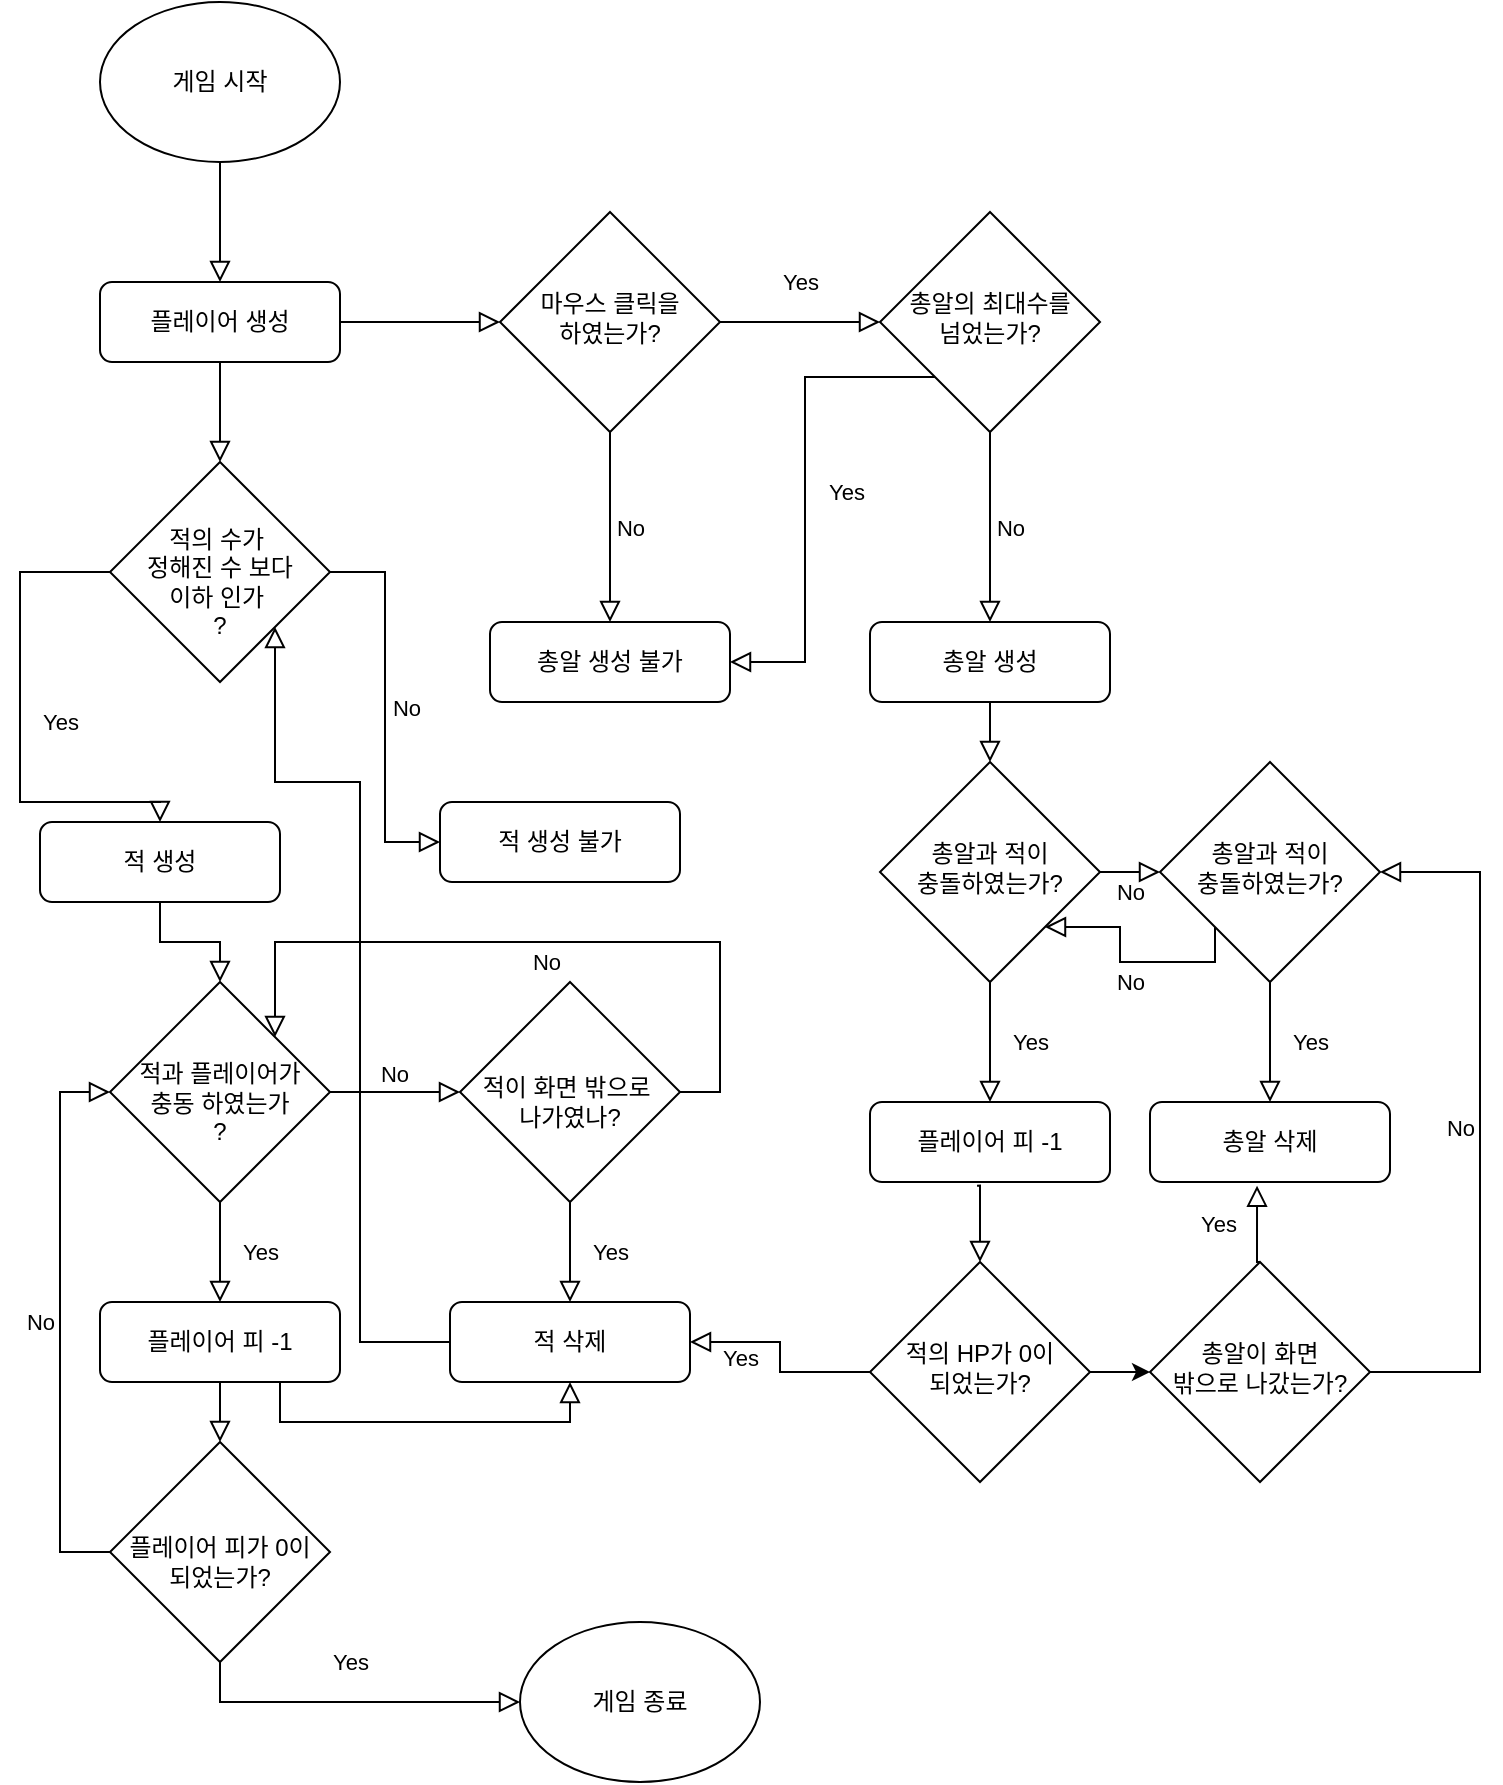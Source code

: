 <mxfile version="13.9.9" type="device"><diagram id="C5RBs43oDa-KdzZeNtuy" name="Page-1"><mxGraphModel dx="2105" dy="2117" grid="1" gridSize="10" guides="1" tooltips="1" connect="1" arrows="1" fold="1" page="1" pageScale="1" pageWidth="827" pageHeight="1169" math="0" shadow="0"><root><mxCell id="WIyWlLk6GJQsqaUBKTNV-0"/><mxCell id="WIyWlLk6GJQsqaUBKTNV-1" parent="WIyWlLk6GJQsqaUBKTNV-0"/><mxCell id="WIyWlLk6GJQsqaUBKTNV-2" value="" style="rounded=0;html=1;jettySize=auto;orthogonalLoop=1;fontSize=11;endArrow=block;endFill=0;endSize=8;strokeWidth=1;shadow=0;labelBackgroundColor=none;edgeStyle=orthogonalEdgeStyle;entryX=0.5;entryY=0;entryDx=0;entryDy=0;exitX=0.5;exitY=1;exitDx=0;exitDy=0;" parent="WIyWlLk6GJQsqaUBKTNV-1" source="zrLBA84n6FXJYGgt8Wjn-4" target="WIyWlLk6GJQsqaUBKTNV-7" edge="1"><mxGeometry relative="1" as="geometry"><mxPoint x="80" y="50" as="sourcePoint"/></mxGeometry></mxCell><mxCell id="WIyWlLk6GJQsqaUBKTNV-7" value="플레이어 생성" style="rounded=1;whiteSpace=wrap;html=1;fontSize=12;glass=0;strokeWidth=1;shadow=0;" parent="WIyWlLk6GJQsqaUBKTNV-1" vertex="1"><mxGeometry x="20" y="110" width="120" height="40" as="geometry"/></mxCell><mxCell id="zrLBA84n6FXJYGgt8Wjn-2" value="적 생성" style="rounded=1;whiteSpace=wrap;html=1;fontSize=12;glass=0;strokeWidth=1;shadow=0;" vertex="1" parent="WIyWlLk6GJQsqaUBKTNV-1"><mxGeometry x="-10" y="380" width="120" height="40" as="geometry"/></mxCell><mxCell id="zrLBA84n6FXJYGgt8Wjn-4" value="게임 시작" style="ellipse;whiteSpace=wrap;html=1;" vertex="1" parent="WIyWlLk6GJQsqaUBKTNV-1"><mxGeometry x="20" y="-30" width="120" height="80" as="geometry"/></mxCell><mxCell id="zrLBA84n6FXJYGgt8Wjn-8" value="Yes" style="rounded=0;html=1;jettySize=auto;orthogonalLoop=1;fontSize=11;endArrow=block;endFill=0;endSize=8;strokeWidth=1;shadow=0;labelBackgroundColor=none;edgeStyle=orthogonalEdgeStyle;entryX=0.5;entryY=0;entryDx=0;entryDy=0;exitX=0;exitY=0.5;exitDx=0;exitDy=0;" edge="1" parent="WIyWlLk6GJQsqaUBKTNV-1" source="zrLBA84n6FXJYGgt8Wjn-9" target="zrLBA84n6FXJYGgt8Wjn-2"><mxGeometry y="20" relative="1" as="geometry"><mxPoint as="offset"/><mxPoint x="130" y="300" as="targetPoint"/><Array as="points"><mxPoint x="-20" y="255"/><mxPoint x="-20" y="370"/><mxPoint x="50" y="370"/></Array></mxGeometry></mxCell><mxCell id="zrLBA84n6FXJYGgt8Wjn-9" value="&lt;br&gt;적의 수가&amp;nbsp;&lt;br&gt;정해진 수 보다&lt;br&gt;이하 인가&amp;nbsp;&lt;br&gt;?" style="rhombus;whiteSpace=wrap;html=1;shadow=0;fontFamily=Helvetica;fontSize=12;align=center;strokeWidth=1;spacing=6;spacingTop=-4;" vertex="1" parent="WIyWlLk6GJQsqaUBKTNV-1"><mxGeometry x="25" y="200" width="110" height="110" as="geometry"/></mxCell><mxCell id="zrLBA84n6FXJYGgt8Wjn-13" value="" style="rounded=0;html=1;jettySize=auto;orthogonalLoop=1;fontSize=11;endArrow=block;endFill=0;endSize=8;strokeWidth=1;shadow=0;labelBackgroundColor=none;edgeStyle=orthogonalEdgeStyle;entryX=0.5;entryY=0;entryDx=0;entryDy=0;exitX=0.5;exitY=1;exitDx=0;exitDy=0;" edge="1" parent="WIyWlLk6GJQsqaUBKTNV-1" source="WIyWlLk6GJQsqaUBKTNV-7" target="zrLBA84n6FXJYGgt8Wjn-9"><mxGeometry relative="1" as="geometry"><mxPoint x="90" y="70" as="sourcePoint"/><mxPoint x="90" y="120" as="targetPoint"/></mxGeometry></mxCell><mxCell id="zrLBA84n6FXJYGgt8Wjn-15" value="적 생성 불가" style="rounded=1;whiteSpace=wrap;html=1;fontSize=12;glass=0;strokeWidth=1;shadow=0;" vertex="1" parent="WIyWlLk6GJQsqaUBKTNV-1"><mxGeometry x="190" y="370" width="120" height="40" as="geometry"/></mxCell><mxCell id="zrLBA84n6FXJYGgt8Wjn-16" value="No" style="edgeStyle=orthogonalEdgeStyle;rounded=0;html=1;jettySize=auto;orthogonalLoop=1;fontSize=11;endArrow=block;endFill=0;endSize=8;strokeWidth=1;shadow=0;labelBackgroundColor=none;exitX=1;exitY=0.5;exitDx=0;exitDy=0;entryX=0;entryY=0.5;entryDx=0;entryDy=0;" edge="1" parent="WIyWlLk6GJQsqaUBKTNV-1" source="zrLBA84n6FXJYGgt8Wjn-9" target="zrLBA84n6FXJYGgt8Wjn-15"><mxGeometry y="10" relative="1" as="geometry"><mxPoint as="offset"/><mxPoint x="670" y="220" as="sourcePoint"/><mxPoint x="190" y="260" as="targetPoint"/><Array as="points"/></mxGeometry></mxCell><mxCell id="zrLBA84n6FXJYGgt8Wjn-18" value="Yes" style="rounded=0;html=1;jettySize=auto;orthogonalLoop=1;fontSize=11;endArrow=block;endFill=0;endSize=8;strokeWidth=1;shadow=0;labelBackgroundColor=none;edgeStyle=orthogonalEdgeStyle;exitX=1;exitY=0.5;exitDx=0;exitDy=0;entryX=0;entryY=0.5;entryDx=0;entryDy=0;" edge="1" parent="WIyWlLk6GJQsqaUBKTNV-1" source="zrLBA84n6FXJYGgt8Wjn-19" target="zrLBA84n6FXJYGgt8Wjn-56"><mxGeometry y="20" relative="1" as="geometry"><mxPoint as="offset"/><mxPoint x="400" y="130" as="targetPoint"/><Array as="points"/></mxGeometry></mxCell><mxCell id="zrLBA84n6FXJYGgt8Wjn-19" value="마우스 클릭을&lt;br&gt;하였는가?" style="rhombus;whiteSpace=wrap;html=1;shadow=0;fontFamily=Helvetica;fontSize=12;align=center;strokeWidth=1;spacing=6;spacingTop=-4;" vertex="1" parent="WIyWlLk6GJQsqaUBKTNV-1"><mxGeometry x="220" y="75" width="110" height="110" as="geometry"/></mxCell><mxCell id="zrLBA84n6FXJYGgt8Wjn-20" value="No" style="edgeStyle=orthogonalEdgeStyle;rounded=0;html=1;jettySize=auto;orthogonalLoop=1;fontSize=11;endArrow=block;endFill=0;endSize=8;strokeWidth=1;shadow=0;labelBackgroundColor=none;exitX=0.5;exitY=1;exitDx=0;exitDy=0;entryX=0.5;entryY=0;entryDx=0;entryDy=0;" edge="1" parent="WIyWlLk6GJQsqaUBKTNV-1" source="zrLBA84n6FXJYGgt8Wjn-19" target="zrLBA84n6FXJYGgt8Wjn-24"><mxGeometry y="10" relative="1" as="geometry"><mxPoint as="offset"/><mxPoint x="680" y="230" as="sourcePoint"/><mxPoint x="275" y="280" as="targetPoint"/><Array as="points"/></mxGeometry></mxCell><mxCell id="zrLBA84n6FXJYGgt8Wjn-23" value="" style="rounded=0;html=1;jettySize=auto;orthogonalLoop=1;fontSize=11;endArrow=block;endFill=0;endSize=8;strokeWidth=1;shadow=0;labelBackgroundColor=none;edgeStyle=orthogonalEdgeStyle;entryX=0;entryY=0.5;entryDx=0;entryDy=0;exitX=1;exitY=0.5;exitDx=0;exitDy=0;" edge="1" parent="WIyWlLk6GJQsqaUBKTNV-1" source="WIyWlLk6GJQsqaUBKTNV-7" target="zrLBA84n6FXJYGgt8Wjn-19"><mxGeometry relative="1" as="geometry"><mxPoint x="90" y="160" as="sourcePoint"/><mxPoint x="90" y="210" as="targetPoint"/></mxGeometry></mxCell><mxCell id="zrLBA84n6FXJYGgt8Wjn-24" value="총알 생성 불가" style="rounded=1;whiteSpace=wrap;html=1;fontSize=12;glass=0;strokeWidth=1;shadow=0;" vertex="1" parent="WIyWlLk6GJQsqaUBKTNV-1"><mxGeometry x="215" y="280" width="120" height="40" as="geometry"/></mxCell><mxCell id="zrLBA84n6FXJYGgt8Wjn-25" value="총알 생성" style="rounded=1;whiteSpace=wrap;html=1;fontSize=12;glass=0;strokeWidth=1;shadow=0;" vertex="1" parent="WIyWlLk6GJQsqaUBKTNV-1"><mxGeometry x="405" y="280" width="120" height="40" as="geometry"/></mxCell><mxCell id="zrLBA84n6FXJYGgt8Wjn-28" value="Yes" style="rounded=0;html=1;jettySize=auto;orthogonalLoop=1;fontSize=11;endArrow=block;endFill=0;endSize=8;strokeWidth=1;shadow=0;labelBackgroundColor=none;edgeStyle=orthogonalEdgeStyle;exitX=0.5;exitY=1;exitDx=0;exitDy=0;entryX=0.5;entryY=0;entryDx=0;entryDy=0;" edge="1" parent="WIyWlLk6GJQsqaUBKTNV-1" source="zrLBA84n6FXJYGgt8Wjn-29" target="zrLBA84n6FXJYGgt8Wjn-32"><mxGeometry y="20" relative="1" as="geometry"><mxPoint as="offset"/><mxPoint x="80" y="630" as="targetPoint"/><Array as="points"/></mxGeometry></mxCell><mxCell id="zrLBA84n6FXJYGgt8Wjn-29" value="&lt;br&gt;적과 플레이어가&lt;br&gt;충동 하였는가&lt;br&gt;?" style="rhombus;whiteSpace=wrap;html=1;shadow=0;fontFamily=Helvetica;fontSize=12;align=center;strokeWidth=1;spacing=6;spacingTop=-4;" vertex="1" parent="WIyWlLk6GJQsqaUBKTNV-1"><mxGeometry x="25" y="460" width="110" height="110" as="geometry"/></mxCell><mxCell id="zrLBA84n6FXJYGgt8Wjn-30" value="No" style="edgeStyle=orthogonalEdgeStyle;rounded=0;html=1;jettySize=auto;orthogonalLoop=1;fontSize=11;endArrow=block;endFill=0;endSize=8;strokeWidth=1;shadow=0;labelBackgroundColor=none;exitX=1;exitY=0.5;exitDx=0;exitDy=0;" edge="1" parent="WIyWlLk6GJQsqaUBKTNV-1" source="zrLBA84n6FXJYGgt8Wjn-29"><mxGeometry y="10" relative="1" as="geometry"><mxPoint as="offset"/><mxPoint x="665" y="480" as="sourcePoint"/><mxPoint x="200" y="515" as="targetPoint"/><Array as="points"/></mxGeometry></mxCell><mxCell id="zrLBA84n6FXJYGgt8Wjn-31" value="" style="rounded=0;html=1;jettySize=auto;orthogonalLoop=1;fontSize=11;endArrow=block;endFill=0;endSize=8;strokeWidth=1;shadow=0;labelBackgroundColor=none;edgeStyle=orthogonalEdgeStyle;entryX=0.5;entryY=0;entryDx=0;entryDy=0;exitX=0.5;exitY=1;exitDx=0;exitDy=0;" edge="1" parent="WIyWlLk6GJQsqaUBKTNV-1" source="zrLBA84n6FXJYGgt8Wjn-2" target="zrLBA84n6FXJYGgt8Wjn-29"><mxGeometry relative="1" as="geometry"><mxPoint x="74.5" y="430" as="sourcePoint"/><mxPoint x="74.5" y="480" as="targetPoint"/></mxGeometry></mxCell><mxCell id="zrLBA84n6FXJYGgt8Wjn-32" value="플레이어 피 -1" style="rounded=1;whiteSpace=wrap;html=1;fontSize=12;glass=0;strokeWidth=1;shadow=0;" vertex="1" parent="WIyWlLk6GJQsqaUBKTNV-1"><mxGeometry x="20" y="620" width="120" height="40" as="geometry"/></mxCell><mxCell id="zrLBA84n6FXJYGgt8Wjn-33" value="Yes" style="rounded=0;html=1;jettySize=auto;orthogonalLoop=1;fontSize=11;endArrow=block;endFill=0;endSize=8;strokeWidth=1;shadow=0;labelBackgroundColor=none;edgeStyle=orthogonalEdgeStyle;exitX=0.5;exitY=1;exitDx=0;exitDy=0;entryX=0;entryY=0.5;entryDx=0;entryDy=0;" edge="1" parent="WIyWlLk6GJQsqaUBKTNV-1" source="zrLBA84n6FXJYGgt8Wjn-34" target="zrLBA84n6FXJYGgt8Wjn-39"><mxGeometry y="20" relative="1" as="geometry"><mxPoint as="offset"/><mxPoint x="220" y="820" as="targetPoint"/><Array as="points"><mxPoint x="80" y="820"/></Array><mxPoint x="60" y="820" as="sourcePoint"/></mxGeometry></mxCell><mxCell id="zrLBA84n6FXJYGgt8Wjn-34" value="&lt;br&gt;플레이어 피가 0이&lt;br&gt;되었는가?" style="rhombus;whiteSpace=wrap;html=1;shadow=0;fontFamily=Helvetica;fontSize=12;align=center;strokeWidth=1;spacing=6;spacingTop=-4;" vertex="1" parent="WIyWlLk6GJQsqaUBKTNV-1"><mxGeometry x="25" y="690" width="110" height="110" as="geometry"/></mxCell><mxCell id="zrLBA84n6FXJYGgt8Wjn-35" value="No" style="edgeStyle=orthogonalEdgeStyle;rounded=0;html=1;jettySize=auto;orthogonalLoop=1;fontSize=11;endArrow=block;endFill=0;endSize=8;strokeWidth=1;shadow=0;labelBackgroundColor=none;exitX=0;exitY=0.5;exitDx=0;exitDy=0;entryX=0;entryY=0.5;entryDx=0;entryDy=0;" edge="1" parent="WIyWlLk6GJQsqaUBKTNV-1" source="zrLBA84n6FXJYGgt8Wjn-34" target="zrLBA84n6FXJYGgt8Wjn-29"><mxGeometry y="10" relative="1" as="geometry"><mxPoint as="offset"/><mxPoint x="-90" y="750" as="sourcePoint"/><mxPoint y="520" as="targetPoint"/><Array as="points"><mxPoint y="745"/><mxPoint y="515"/></Array></mxGeometry></mxCell><mxCell id="zrLBA84n6FXJYGgt8Wjn-39" value="게임 종료" style="ellipse;whiteSpace=wrap;html=1;" vertex="1" parent="WIyWlLk6GJQsqaUBKTNV-1"><mxGeometry x="230" y="780" width="120" height="80" as="geometry"/></mxCell><mxCell id="zrLBA84n6FXJYGgt8Wjn-42" value="" style="rounded=0;html=1;jettySize=auto;orthogonalLoop=1;fontSize=11;endArrow=block;endFill=0;endSize=8;strokeWidth=1;shadow=0;labelBackgroundColor=none;edgeStyle=orthogonalEdgeStyle;exitX=0.5;exitY=1;exitDx=0;exitDy=0;" edge="1" parent="WIyWlLk6GJQsqaUBKTNV-1" source="zrLBA84n6FXJYGgt8Wjn-32"><mxGeometry relative="1" as="geometry"><mxPoint x="100" y="680" as="sourcePoint"/><mxPoint x="80" y="690" as="targetPoint"/></mxGeometry></mxCell><mxCell id="zrLBA84n6FXJYGgt8Wjn-43" value="Yes" style="rounded=0;html=1;jettySize=auto;orthogonalLoop=1;fontSize=11;endArrow=block;endFill=0;endSize=8;strokeWidth=1;shadow=0;labelBackgroundColor=none;edgeStyle=orthogonalEdgeStyle;exitX=0.5;exitY=1;exitDx=0;exitDy=0;entryX=0.5;entryY=0;entryDx=0;entryDy=0;" edge="1" parent="WIyWlLk6GJQsqaUBKTNV-1" source="zrLBA84n6FXJYGgt8Wjn-44" target="zrLBA84n6FXJYGgt8Wjn-47"><mxGeometry y="20" relative="1" as="geometry"><mxPoint as="offset"/><mxPoint x="255" y="610" as="targetPoint"/><Array as="points"/></mxGeometry></mxCell><mxCell id="zrLBA84n6FXJYGgt8Wjn-44" value="&lt;br&gt;적이 화면 밖으로&amp;nbsp;&lt;br&gt;나가였나?" style="rhombus;whiteSpace=wrap;html=1;shadow=0;fontFamily=Helvetica;fontSize=12;align=center;strokeWidth=1;spacing=6;spacingTop=-4;" vertex="1" parent="WIyWlLk6GJQsqaUBKTNV-1"><mxGeometry x="200" y="460" width="110" height="110" as="geometry"/></mxCell><mxCell id="zrLBA84n6FXJYGgt8Wjn-45" value="No" style="edgeStyle=orthogonalEdgeStyle;rounded=0;html=1;jettySize=auto;orthogonalLoop=1;fontSize=11;endArrow=block;endFill=0;endSize=8;strokeWidth=1;shadow=0;labelBackgroundColor=none;exitX=1;exitY=0.5;exitDx=0;exitDy=0;entryX=1;entryY=0;entryDx=0;entryDy=0;" edge="1" parent="WIyWlLk6GJQsqaUBKTNV-1" source="zrLBA84n6FXJYGgt8Wjn-44" target="zrLBA84n6FXJYGgt8Wjn-29"><mxGeometry y="10" relative="1" as="geometry"><mxPoint as="offset"/><mxPoint x="840" y="480" as="sourcePoint"/><mxPoint x="130" y="440" as="targetPoint"/><Array as="points"><mxPoint x="330" y="515"/><mxPoint x="330" y="440"/><mxPoint x="165" y="440"/><mxPoint x="165" y="440"/><mxPoint x="107" y="440"/></Array></mxGeometry></mxCell><mxCell id="zrLBA84n6FXJYGgt8Wjn-47" value="적 삭제" style="rounded=1;whiteSpace=wrap;html=1;fontSize=12;glass=0;strokeWidth=1;shadow=0;" vertex="1" parent="WIyWlLk6GJQsqaUBKTNV-1"><mxGeometry x="195" y="620" width="120" height="40" as="geometry"/></mxCell><mxCell id="zrLBA84n6FXJYGgt8Wjn-52" value="" style="edgeStyle=orthogonalEdgeStyle;rounded=0;html=1;jettySize=auto;orthogonalLoop=1;fontSize=11;endArrow=block;endFill=0;endSize=8;strokeWidth=1;shadow=0;labelBackgroundColor=none;exitX=0;exitY=0.5;exitDx=0;exitDy=0;entryX=1;entryY=1;entryDx=0;entryDy=0;" edge="1" parent="WIyWlLk6GJQsqaUBKTNV-1" source="zrLBA84n6FXJYGgt8Wjn-47" target="zrLBA84n6FXJYGgt8Wjn-9"><mxGeometry y="10" relative="1" as="geometry"><mxPoint as="offset"/><mxPoint x="190" y="640" as="sourcePoint"/><mxPoint x="190" y="410" as="targetPoint"/><Array as="points"><mxPoint x="150" y="640"/><mxPoint x="150" y="360"/><mxPoint x="107" y="360"/></Array></mxGeometry></mxCell><mxCell id="zrLBA84n6FXJYGgt8Wjn-54" value="" style="rounded=0;html=1;jettySize=auto;orthogonalLoop=1;fontSize=11;endArrow=block;endFill=0;endSize=8;strokeWidth=1;shadow=0;labelBackgroundColor=none;edgeStyle=orthogonalEdgeStyle;exitX=0.75;exitY=1;exitDx=0;exitDy=0;entryX=0.5;entryY=1;entryDx=0;entryDy=0;" edge="1" parent="WIyWlLk6GJQsqaUBKTNV-1" source="zrLBA84n6FXJYGgt8Wjn-32" target="zrLBA84n6FXJYGgt8Wjn-47"><mxGeometry relative="1" as="geometry"><mxPoint x="120" y="680" as="sourcePoint"/><mxPoint x="250" y="700" as="targetPoint"/></mxGeometry></mxCell><mxCell id="zrLBA84n6FXJYGgt8Wjn-56" value="총알의 최대수를&lt;br&gt;넘었는가?" style="rhombus;whiteSpace=wrap;html=1;shadow=0;fontFamily=Helvetica;fontSize=12;align=center;strokeWidth=1;spacing=6;spacingTop=-4;" vertex="1" parent="WIyWlLk6GJQsqaUBKTNV-1"><mxGeometry x="410" y="75" width="110" height="110" as="geometry"/></mxCell><mxCell id="zrLBA84n6FXJYGgt8Wjn-60" value="No" style="edgeStyle=orthogonalEdgeStyle;rounded=0;html=1;jettySize=auto;orthogonalLoop=1;fontSize=11;endArrow=block;endFill=0;endSize=8;strokeWidth=1;shadow=0;labelBackgroundColor=none;exitX=0.5;exitY=1;exitDx=0;exitDy=0;entryX=0.5;entryY=0;entryDx=0;entryDy=0;" edge="1" parent="WIyWlLk6GJQsqaUBKTNV-1" source="zrLBA84n6FXJYGgt8Wjn-56" target="zrLBA84n6FXJYGgt8Wjn-25"><mxGeometry y="10" relative="1" as="geometry"><mxPoint as="offset"/><mxPoint x="464.41" y="200" as="sourcePoint"/><mxPoint x="464.41" y="295" as="targetPoint"/><Array as="points"/></mxGeometry></mxCell><mxCell id="zrLBA84n6FXJYGgt8Wjn-62" value="Yes" style="rounded=0;html=1;jettySize=auto;orthogonalLoop=1;fontSize=11;endArrow=block;endFill=0;endSize=8;strokeWidth=1;shadow=0;labelBackgroundColor=none;edgeStyle=orthogonalEdgeStyle;exitX=0;exitY=1;exitDx=0;exitDy=0;entryX=1;entryY=0.5;entryDx=0;entryDy=0;" edge="1" parent="WIyWlLk6GJQsqaUBKTNV-1" source="zrLBA84n6FXJYGgt8Wjn-56" target="zrLBA84n6FXJYGgt8Wjn-24"><mxGeometry y="20" relative="1" as="geometry"><mxPoint as="offset"/><mxPoint x="360" y="310" as="targetPoint"/><Array as="points"/><mxPoint x="530" y="129.41" as="sourcePoint"/></mxGeometry></mxCell><mxCell id="zrLBA84n6FXJYGgt8Wjn-64" value="총알과 적이&lt;br&gt;충돌하였는가?" style="rhombus;whiteSpace=wrap;html=1;shadow=0;fontFamily=Helvetica;fontSize=12;align=center;strokeWidth=1;spacing=6;spacingTop=-4;" vertex="1" parent="WIyWlLk6GJQsqaUBKTNV-1"><mxGeometry x="410" y="350" width="110" height="110" as="geometry"/></mxCell><mxCell id="zrLBA84n6FXJYGgt8Wjn-65" value="" style="rounded=0;html=1;jettySize=auto;orthogonalLoop=1;fontSize=11;endArrow=block;endFill=0;endSize=8;strokeWidth=1;shadow=0;labelBackgroundColor=none;edgeStyle=orthogonalEdgeStyle;entryX=0.5;entryY=0;entryDx=0;entryDy=0;exitX=0.5;exitY=1;exitDx=0;exitDy=0;" edge="1" parent="WIyWlLk6GJQsqaUBKTNV-1" source="zrLBA84n6FXJYGgt8Wjn-25" target="zrLBA84n6FXJYGgt8Wjn-64"><mxGeometry relative="1" as="geometry"><mxPoint x="525" y="350" as="sourcePoint"/><mxPoint x="605" y="350" as="targetPoint"/></mxGeometry></mxCell><mxCell id="zrLBA84n6FXJYGgt8Wjn-67" value="Yes" style="rounded=0;html=1;jettySize=auto;orthogonalLoop=1;fontSize=11;endArrow=block;endFill=0;endSize=8;strokeWidth=1;shadow=0;labelBackgroundColor=none;edgeStyle=orthogonalEdgeStyle;exitX=0.5;exitY=1;exitDx=0;exitDy=0;entryX=0.5;entryY=0;entryDx=0;entryDy=0;" edge="1" parent="WIyWlLk6GJQsqaUBKTNV-1" source="zrLBA84n6FXJYGgt8Wjn-64" target="zrLBA84n6FXJYGgt8Wjn-73"><mxGeometry y="20" relative="1" as="geometry"><mxPoint as="offset"/><mxPoint x="465" y="514" as="targetPoint"/><Array as="points"/><mxPoint x="450" y="514.41" as="sourcePoint"/></mxGeometry></mxCell><mxCell id="zrLBA84n6FXJYGgt8Wjn-68" value="총알과 적이&lt;br&gt;충돌하였는가?" style="rhombus;whiteSpace=wrap;html=1;shadow=0;fontFamily=Helvetica;fontSize=12;align=center;strokeWidth=1;spacing=6;spacingTop=-4;" vertex="1" parent="WIyWlLk6GJQsqaUBKTNV-1"><mxGeometry x="550" y="350" width="110" height="110" as="geometry"/></mxCell><mxCell id="zrLBA84n6FXJYGgt8Wjn-69" value="No" style="edgeStyle=orthogonalEdgeStyle;rounded=0;html=1;jettySize=auto;orthogonalLoop=1;fontSize=11;endArrow=block;endFill=0;endSize=8;strokeWidth=1;shadow=0;labelBackgroundColor=none;exitX=1;exitY=0.5;exitDx=0;exitDy=0;" edge="1" parent="WIyWlLk6GJQsqaUBKTNV-1" source="zrLBA84n6FXJYGgt8Wjn-64" target="zrLBA84n6FXJYGgt8Wjn-68"><mxGeometry y="10" relative="1" as="geometry"><mxPoint as="offset"/><mxPoint x="540" y="440" as="sourcePoint"/><mxPoint x="540" y="535" as="targetPoint"/><Array as="points"/></mxGeometry></mxCell><mxCell id="zrLBA84n6FXJYGgt8Wjn-70" value="Yes" style="rounded=0;html=1;jettySize=auto;orthogonalLoop=1;fontSize=11;endArrow=block;endFill=0;endSize=8;strokeWidth=1;shadow=0;labelBackgroundColor=none;edgeStyle=orthogonalEdgeStyle;exitX=0.5;exitY=1;exitDx=0;exitDy=0;entryX=0.5;entryY=0;entryDx=0;entryDy=0;" edge="1" parent="WIyWlLk6GJQsqaUBKTNV-1" source="zrLBA84n6FXJYGgt8Wjn-68" target="zrLBA84n6FXJYGgt8Wjn-72"><mxGeometry y="20" relative="1" as="geometry"><mxPoint as="offset"/><mxPoint x="605" y="520" as="targetPoint"/><Array as="points"/><mxPoint x="604.41" y="490" as="sourcePoint"/></mxGeometry></mxCell><mxCell id="zrLBA84n6FXJYGgt8Wjn-71" value="No" style="edgeStyle=orthogonalEdgeStyle;rounded=0;html=1;jettySize=auto;orthogonalLoop=1;fontSize=11;endArrow=block;endFill=0;endSize=8;strokeWidth=1;shadow=0;labelBackgroundColor=none;exitX=0;exitY=1;exitDx=0;exitDy=0;entryX=1;entryY=1;entryDx=0;entryDy=0;" edge="1" parent="WIyWlLk6GJQsqaUBKTNV-1" source="zrLBA84n6FXJYGgt8Wjn-68" target="zrLBA84n6FXJYGgt8Wjn-64"><mxGeometry y="10" relative="1" as="geometry"><mxPoint as="offset"/><mxPoint x="525" y="450" as="sourcePoint"/><mxPoint x="555" y="450" as="targetPoint"/><Array as="points"><mxPoint x="577" y="450"/><mxPoint x="530" y="450"/><mxPoint x="530" y="433"/></Array></mxGeometry></mxCell><mxCell id="zrLBA84n6FXJYGgt8Wjn-72" value="총알 삭제" style="rounded=1;whiteSpace=wrap;html=1;fontSize=12;glass=0;strokeWidth=1;shadow=0;" vertex="1" parent="WIyWlLk6GJQsqaUBKTNV-1"><mxGeometry x="545" y="520" width="120" height="40" as="geometry"/></mxCell><mxCell id="zrLBA84n6FXJYGgt8Wjn-73" value="플레이어 피 -1" style="rounded=1;whiteSpace=wrap;html=1;fontSize=12;glass=0;strokeWidth=1;shadow=0;" vertex="1" parent="WIyWlLk6GJQsqaUBKTNV-1"><mxGeometry x="405" y="520" width="120" height="40" as="geometry"/></mxCell><mxCell id="zrLBA84n6FXJYGgt8Wjn-79" style="edgeStyle=orthogonalEdgeStyle;rounded=0;orthogonalLoop=1;jettySize=auto;html=1;exitX=1;exitY=0.5;exitDx=0;exitDy=0;entryX=0;entryY=0.5;entryDx=0;entryDy=0;" edge="1" parent="WIyWlLk6GJQsqaUBKTNV-1" source="zrLBA84n6FXJYGgt8Wjn-74" target="zrLBA84n6FXJYGgt8Wjn-78"><mxGeometry relative="1" as="geometry"/></mxCell><mxCell id="zrLBA84n6FXJYGgt8Wjn-74" value="적의 HP가 0이&lt;br&gt;되었는가?" style="rhombus;whiteSpace=wrap;html=1;shadow=0;fontFamily=Helvetica;fontSize=12;align=center;strokeWidth=1;spacing=6;spacingTop=-4;" vertex="1" parent="WIyWlLk6GJQsqaUBKTNV-1"><mxGeometry x="405" y="600" width="110" height="110" as="geometry"/></mxCell><mxCell id="zrLBA84n6FXJYGgt8Wjn-76" value="Yes" style="rounded=0;html=1;jettySize=auto;orthogonalLoop=1;fontSize=11;endArrow=block;endFill=0;endSize=8;strokeWidth=1;shadow=0;labelBackgroundColor=none;edgeStyle=orthogonalEdgeStyle;exitX=0;exitY=0.5;exitDx=0;exitDy=0;entryX=1;entryY=0.5;entryDx=0;entryDy=0;" edge="1" parent="WIyWlLk6GJQsqaUBKTNV-1" source="zrLBA84n6FXJYGgt8Wjn-74" target="zrLBA84n6FXJYGgt8Wjn-47"><mxGeometry y="20" relative="1" as="geometry"><mxPoint as="offset"/><mxPoint x="350" y="700" as="targetPoint"/><Array as="points"/><mxPoint x="350" y="640" as="sourcePoint"/></mxGeometry></mxCell><mxCell id="zrLBA84n6FXJYGgt8Wjn-77" value="" style="rounded=0;html=1;jettySize=auto;orthogonalLoop=1;fontSize=11;endArrow=block;endFill=0;endSize=8;strokeWidth=1;shadow=0;labelBackgroundColor=none;edgeStyle=orthogonalEdgeStyle;entryX=0.5;entryY=0;entryDx=0;entryDy=0;exitX=0.446;exitY=1.046;exitDx=0;exitDy=0;exitPerimeter=0;" edge="1" parent="WIyWlLk6GJQsqaUBKTNV-1" source="zrLBA84n6FXJYGgt8Wjn-73" target="zrLBA84n6FXJYGgt8Wjn-74"><mxGeometry relative="1" as="geometry"><mxPoint x="490" y="580" as="sourcePoint"/><mxPoint x="490" y="610" as="targetPoint"/></mxGeometry></mxCell><mxCell id="zrLBA84n6FXJYGgt8Wjn-78" value="총알이 화면&lt;br&gt;밖으로 나갔는가?" style="rhombus;whiteSpace=wrap;html=1;shadow=0;fontFamily=Helvetica;fontSize=12;align=center;strokeWidth=1;spacing=6;spacingTop=-4;" vertex="1" parent="WIyWlLk6GJQsqaUBKTNV-1"><mxGeometry x="545" y="600" width="110" height="110" as="geometry"/></mxCell><mxCell id="zrLBA84n6FXJYGgt8Wjn-81" value="No" style="edgeStyle=orthogonalEdgeStyle;rounded=0;html=1;jettySize=auto;orthogonalLoop=1;fontSize=11;endArrow=block;endFill=0;endSize=8;strokeWidth=1;shadow=0;labelBackgroundColor=none;exitX=1;exitY=0.5;exitDx=0;exitDy=0;entryX=1;entryY=0.5;entryDx=0;entryDy=0;" edge="1" parent="WIyWlLk6GJQsqaUBKTNV-1" source="zrLBA84n6FXJYGgt8Wjn-78" target="zrLBA84n6FXJYGgt8Wjn-68"><mxGeometry y="10" relative="1" as="geometry"><mxPoint as="offset"/><mxPoint x="700" y="650" as="sourcePoint"/><mxPoint x="700" y="745" as="targetPoint"/><Array as="points"><mxPoint x="710" y="655"/><mxPoint x="710" y="405"/></Array></mxGeometry></mxCell><mxCell id="zrLBA84n6FXJYGgt8Wjn-82" value="Yes" style="rounded=0;html=1;jettySize=auto;orthogonalLoop=1;fontSize=11;endArrow=block;endFill=0;endSize=8;strokeWidth=1;shadow=0;labelBackgroundColor=none;edgeStyle=orthogonalEdgeStyle;exitX=0.5;exitY=0;exitDx=0;exitDy=0;entryX=0.446;entryY=1.046;entryDx=0;entryDy=0;entryPerimeter=0;" edge="1" parent="WIyWlLk6GJQsqaUBKTNV-1" source="zrLBA84n6FXJYGgt8Wjn-78" target="zrLBA84n6FXJYGgt8Wjn-72"><mxGeometry y="20" relative="1" as="geometry"><mxPoint as="offset"/><mxPoint x="615" y="530" as="targetPoint"/><Array as="points"/><mxPoint x="615" y="470" as="sourcePoint"/></mxGeometry></mxCell></root></mxGraphModel></diagram></mxfile>
